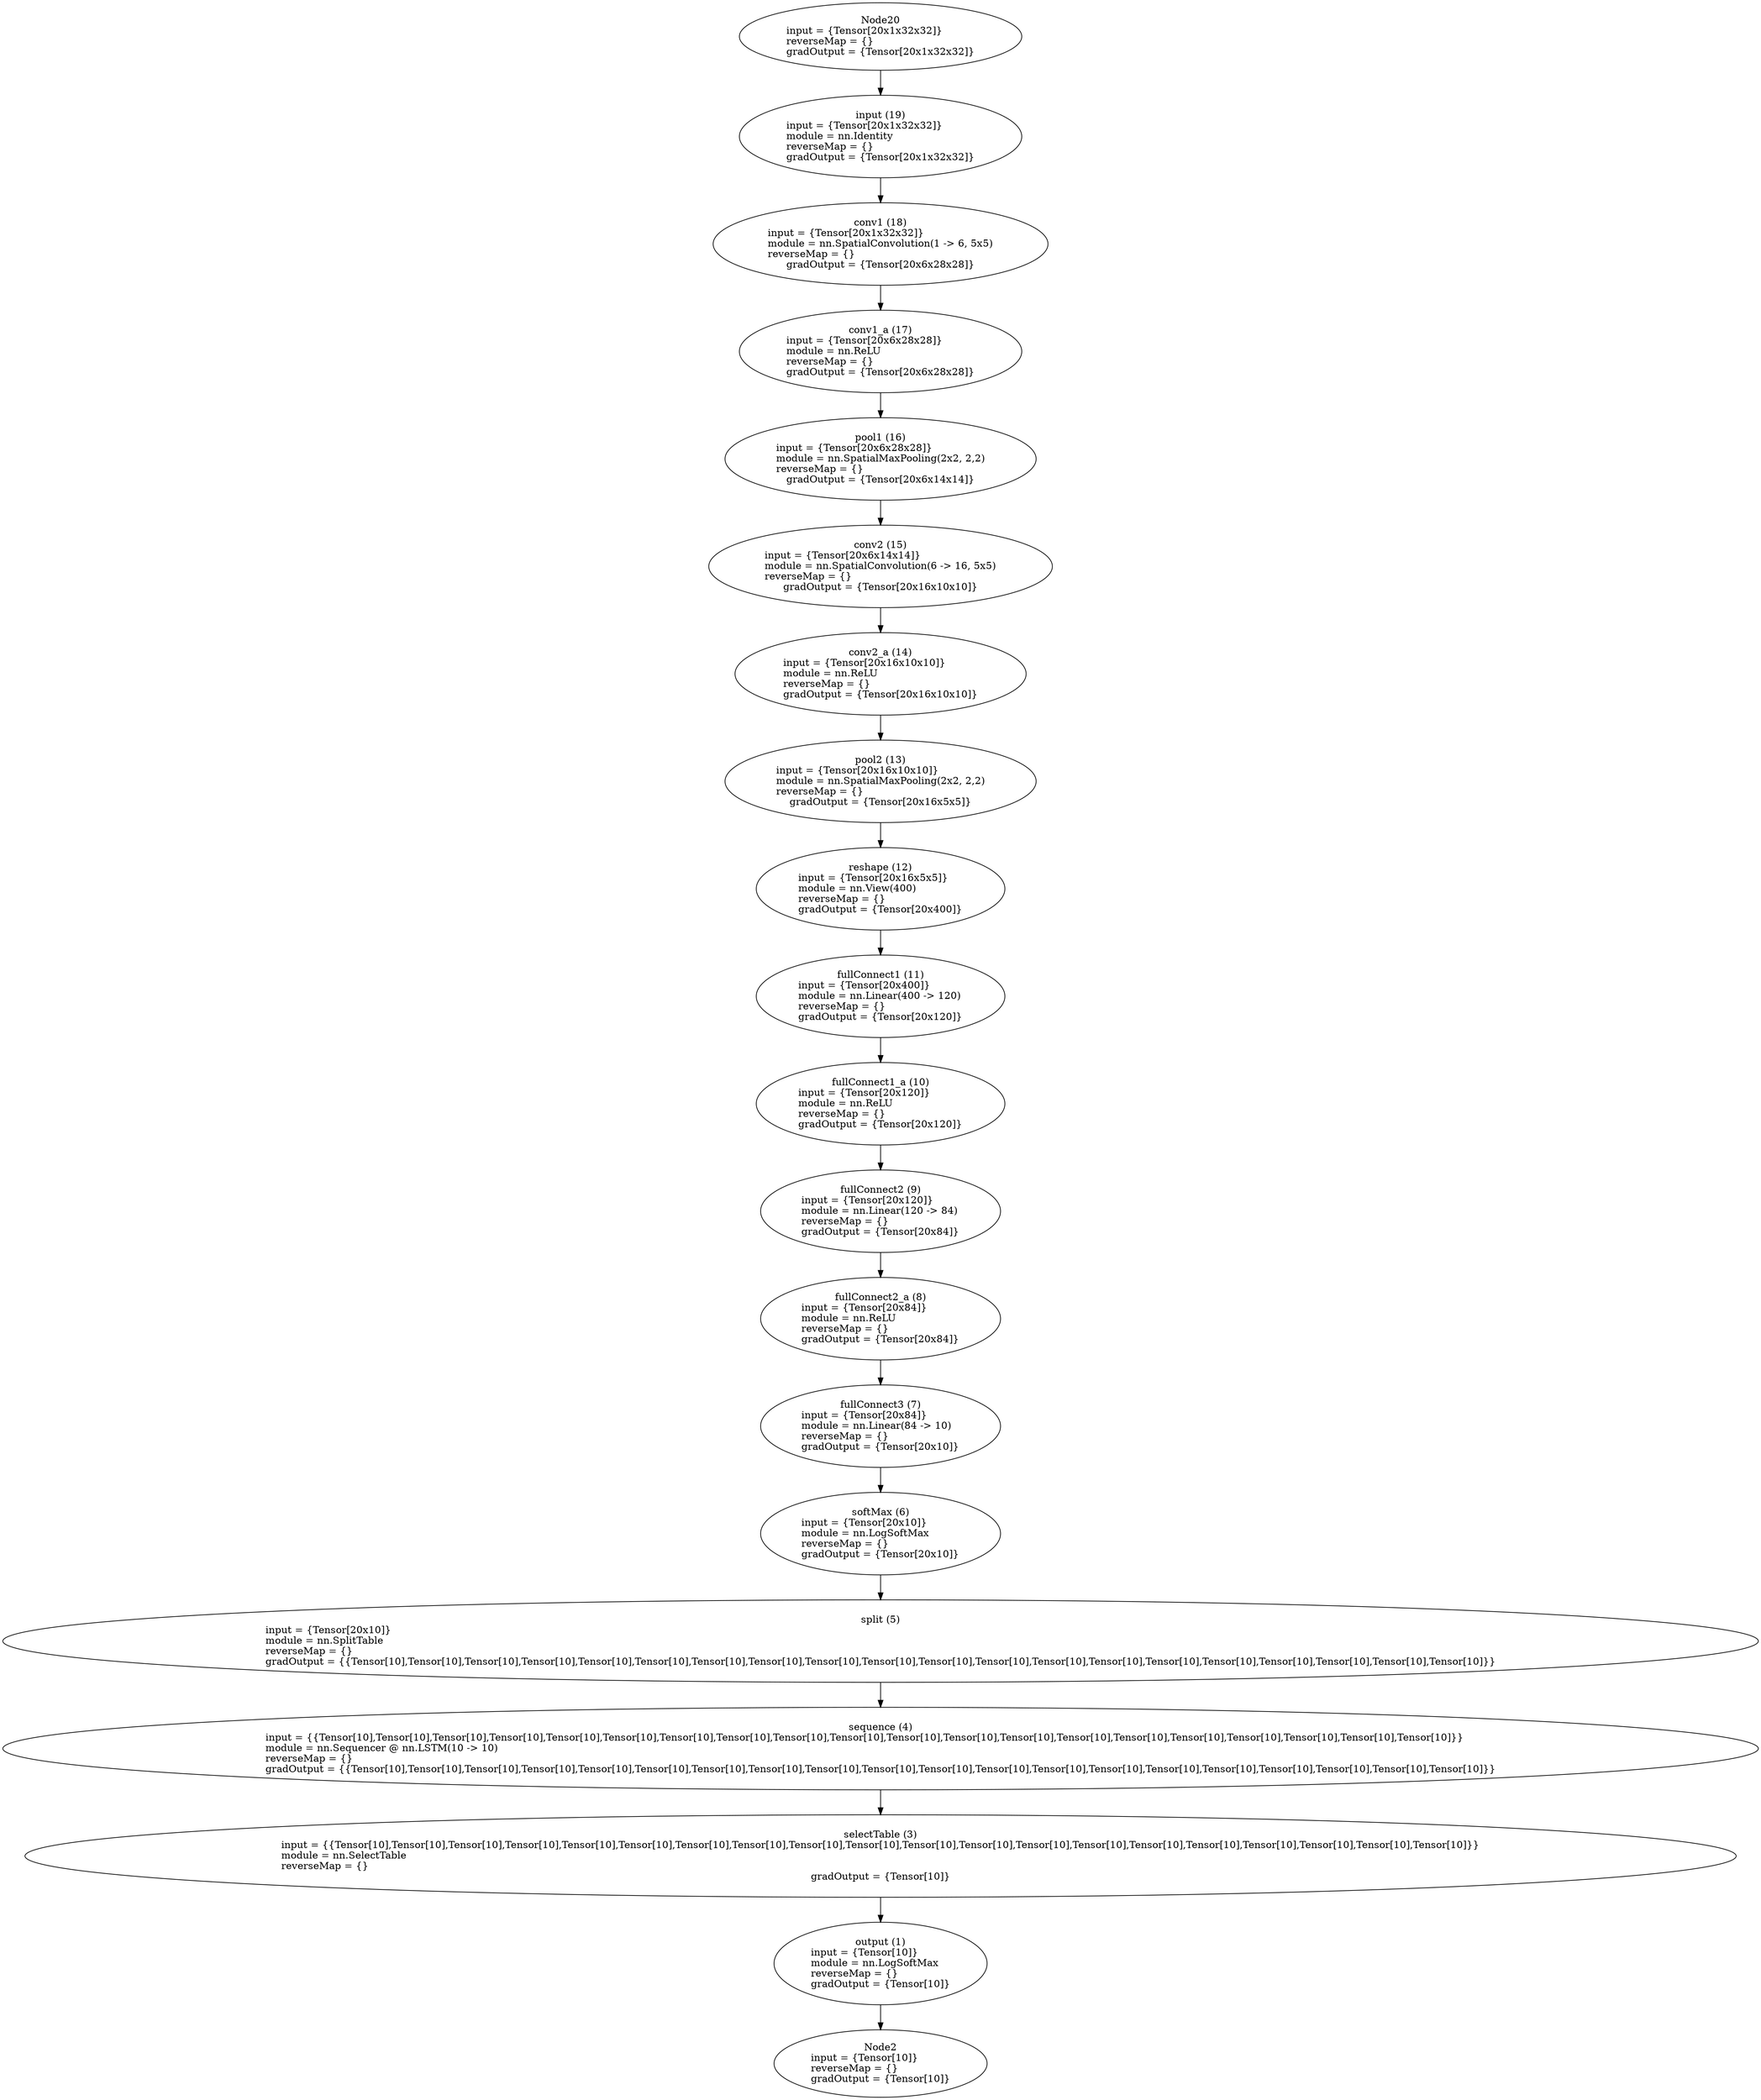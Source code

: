 digraph G {
	graph [bb="0,0,1968,3000"];
	node [label="\N",
		shape=oval
	];
	n1	 [height=1.6303,
		label="output (1)\ninput = {Tensor[10]}\lmodule = nn.LogSoftMax\lreverseMap = {}\lgradOutput = {Tensor[10]}",
		pos="984,191",
		tooltip="[[string \"-- next step would be to concatnate the LeNet...\"]]:34_",
		width=3.279];
	n2	 [height=1.3356,
		label="Node2\ninput = {Tensor[10]}\lreverseMap = {}\lgradOutput = {Tensor[10]}",
		pos="984,48",
		tooltip="[[C]]:-1_",
		width=3.279];
	n1 -> n2	 [pos="e,984,96.121 984,132.24 984,123.7 984,114.9 984,106.36"];
	n3	 [height=1.6303,
		label="selectTable (3)\ninput = {{Tensor[10],Tensor[10],Tensor[10],Tensor[10],Tensor[10],Tensor[10],Tensor[10],Tensor[10],Tensor[10],Tensor[\
10],Tensor[10],Tensor[10],Tensor[10],Tensor[10],Tensor[10],Tensor[10],Tensor[10],Tensor[10],Tensor[10],Tensor[10]}}\lmodule = nn.SelectTable\lreverseMap = {}\lgradOutput = {\
Tensor[10]}",
		pos="984,345",
		tooltip="[[string \"-- next step would be to concatnate the LeNet...\"]]:33_",
		width=26.67];
	n3 -> n1	 [pos="e,984,249.74 984,286.1 984,277.54 984,268.65 984,259.91"];
	n4	 [height=1.6303,
		label="sequence (4)\ninput = {{Tensor[10],Tensor[10],Tensor[10],Tensor[10],Tensor[10],Tensor[10],Tensor[10],Tensor[10],Tensor[10],Tensor[\
10],Tensor[10],Tensor[10],Tensor[10],Tensor[10],Tensor[10],Tensor[10],Tensor[10],Tensor[10],Tensor[10],Tensor[10]}}\lmodule = nn.Sequencer @ \
nn.LSTM(10 -> 10)\lreverseMap = {}\lgradOutput = {{Tensor[10],Tensor[10],Tensor[10],Tensor[10],Tensor[10],Tensor[10],Tensor[10],\
Tensor[10],Tensor[10],Tensor[10],Tensor[10],Tensor[10],Tensor[10],Tensor[10],Tensor[10],Tensor[10],Tensor[10],Tensor[10],Tensor[\
10],Tensor[10]}}",
		pos="984,499",
		tooltip="[[string \"-- next step would be to concatnate the LeNet...\"]]:32_",
		width=27.337];
	n4 -> n3	 [pos="e,984,403.74 984,440.1 984,431.54 984,422.65 984,413.91"];
	n5	 [height=1.6303,
		label="split (5)\ninput = {Tensor[20x10]}\lmodule = nn.SplitTable\lreverseMap = {}\lgradOutput = {{Tensor[10],Tensor[10],Tensor[10],Tensor[\
10],Tensor[10],Tensor[10],Tensor[10],Tensor[10],Tensor[10],Tensor[10],Tensor[10],Tensor[10],Tensor[10],Tensor[10],Tensor[10],Tensor[\
10],Tensor[10],Tensor[10],Tensor[10],Tensor[10]}}",
		pos="984,653",
		tooltip="[[string \"-- next step would be to concatnate the LeNet...\"]]:31_",
		width=27.337];
	n5 -> n4	 [pos="e,984,557.74 984,594.1 984,585.54 984,576.65 984,567.91"];
	n6	 [height=1.6303,
		label="softMax (6)\ninput = {Tensor[20x10]}\lmodule = nn.LogSoftMax\lreverseMap = {}\lgradOutput = {Tensor[20x10]}",
		pos="984,807",
		tooltip="[[string \"-- next step would be to concatnate the LeNet...\"]]:28_",
		width=3.6797];
	n6 -> n5	 [pos="e,984,711.74 984,748.1 984,739.54 984,730.65 984,721.91"];
	n7	 [height=1.6303,
		label="fullConnect3 (7)\ninput = {Tensor[20x84]}\lmodule = nn.Linear(84 -> 10)\lreverseMap = {}\lgradOutput = {Tensor[20x10]}",
		pos="984,961",
		tooltip="[[string \"-- next step would be to concatnate the LeNet...\"]]:27_",
		width=3.6797];
	n7 -> n6	 [pos="e,984,865.74 984,902.1 984,893.54 984,884.65 984,875.91"];
	n8	 [height=1.6303,
		label="fullConnect2_a (8)\ninput = {Tensor[20x84]}\lmodule = nn.ReLU\lreverseMap = {}\lgradOutput = {Tensor[20x84]}",
		pos="984,1115",
		tooltip="[[string \"-- next step would be to concatnate the LeNet...\"]]:25_",
		width=3.6797];
	n8 -> n7	 [pos="e,984,1019.7 984,1056.1 984,1047.5 984,1038.7 984,1029.9"];
	n9	 [height=1.6303,
		label="fullConnect2 (9)\ninput = {Tensor[20x120]}\lmodule = nn.Linear(120 -> 84)\lreverseMap = {}\lgradOutput = {Tensor[20x84]}",
		pos="984,1269",
		tooltip="[[string \"-- next step would be to concatnate the LeNet...\"]]:24_",
		width=3.7034];
	n9 -> n8	 [pos="e,984,1173.7 984,1210.1 984,1201.5 984,1192.7 984,1183.9"];
	n10	 [height=1.6303,
		label="fullConnect1_a (10)\ninput = {Tensor[20x120]}\lmodule = nn.ReLU\lreverseMap = {}\lgradOutput = {Tensor[20x120]}",
		pos="984,1423",
		tooltip="[[string \"-- next step would be to concatnate the LeNet...\"]]:22_",
		width=3.808];
	n10 -> n9	 [pos="e,984,1327.7 984,1364.1 984,1355.5 984,1346.7 984,1337.9"];
	n11	 [height=1.6303,
		label="fullConnect1 (11)\ninput = {Tensor[20x400]}\lmodule = nn.Linear(400 -> 120)\lreverseMap = {}\lgradOutput = {Tensor[20x120]}",
		pos="984,1577",
		tooltip="[[string \"-- next step would be to concatnate the LeNet...\"]]:21_",
		width=3.8416];
	n11 -> n10	 [pos="e,984,1481.7 984,1518.1 984,1509.5 984,1500.7 984,1491.9"];
	n12	 [height=1.6303,
		label="reshape (12)\ninput = {Tensor[20x16x5x5]}\lmodule = nn.View(400)\lreverseMap = {}\lgradOutput = {Tensor[20x400]}",
		pos="984,1731",
		tooltip="[[string \"-- next step would be to concatnate the LeNet...\"]]:19_",
		width=3.808];
	n12 -> n11	 [pos="e,984,1635.7 984,1672.1 984,1663.5 984,1654.7 984,1645.9"];
	n13	 [height=1.6303,
		label="pool2 (13)\ninput = {Tensor[20x16x10x10]}\lmodule = nn.SpatialMaxPooling(2x2, 2,2)\lreverseMap = {}\lgradOutput = {Tensor[20x16x5x5]}",
		pos="984,1885",
		tooltip="[[string \"-- next step would be to concatnate the LeNet...\"]]:17_",
		width=4.8997];
	n13 -> n12	 [pos="e,984,1789.7 984,1826.1 984,1817.5 984,1808.7 984,1799.9"];
	n14	 [height=1.6303,
		label="conv2_a (14)\ninput = {Tensor[20x16x10x10]}\lmodule = nn.ReLU\lreverseMap = {}\lgradOutput = {Tensor[20x16x10x10]}",
		pos="984,2039",
		tooltip="[[string \"-- next step would be to concatnate the LeNet...\"]]:16_",
		width=4.4753];
	n14 -> n13	 [pos="e,984,1943.7 984,1980.1 984,1971.5 984,1962.7 984,1953.9"];
	n15	 [height=1.6303,
		label="conv2 (15)\ninput = {Tensor[20x6x14x14]}\lmodule = nn.SpatialConvolution(6 -> 16, 5x5)\lreverseMap = {}\lgradOutput = {Tensor[20x16x10x10]}",
		pos="984,2193",
		tooltip="[[string \"-- next step would be to concatnate the LeNet...\"]]:15_",
		width=5.3617];
	n15 -> n14	 [pos="e,984,2097.7 984,2134.1 984,2125.5 984,2116.7 984,2107.9"];
	n16	 [height=1.6303,
		label="pool1 (16)\ninput = {Tensor[20x6x28x28]}\lmodule = nn.SpatialMaxPooling(2x2, 2,2)\lreverseMap = {}\lgradOutput = {Tensor[20x6x14x14]}",
		pos="984,2347",
		tooltip="[[string \"-- next step would be to concatnate the LeNet...\"]]:13_",
		width=4.8997];
	n16 -> n15	 [pos="e,984,2251.7 984,2288.1 984,2279.5 984,2270.7 984,2261.9"];
	n17	 [height=1.6303,
		label="conv1_a (17)\ninput = {Tensor[20x6x28x28]}\lmodule = nn.ReLU\lreverseMap = {}\lgradOutput = {Tensor[20x6x28x28]}",
		pos="984,2501",
		tooltip="[[string \"-- next step would be to concatnate the LeNet...\"]]:12_",
		width=4.3371];
	n17 -> n16	 [pos="e,984,2405.7 984,2442.1 984,2433.5 984,2424.7 984,2415.9"];
	n18	 [height=1.6303,
		label="conv1 (18)\ninput = {Tensor[20x1x32x32]}\lmodule = nn.SpatialConvolution(1 -> 6, 5x5)\lreverseMap = {}\lgradOutput = {Tensor[20x6x28x28]}",
		pos="984,2655",
		tooltip="[[string \"-- next step would be to concatnate the LeNet...\"]]:11_",
		width=5.2235];
	n18 -> n17	 [pos="e,984,2559.7 984,2596.1 984,2587.5 984,2578.7 984,2569.9"];
	n19	 [height=1.6303,
		label="input (19)\ninput = {Tensor[20x1x32x32]}\lmodule = nn.Identity\lreverseMap = {}\lgradOutput = {Tensor[20x1x32x32]}",
		pos="984,2809",
		tooltip="[[string \"-- next step would be to concatnate the LeNet...\"]]:7_",
		width=4.3371];
	n19 -> n18	 [pos="e,984,2713.7 984,2750.1 984,2741.5 984,2732.7 984,2723.9"];
	n20	 [height=1.3356,
		label="Node20\ninput = {Tensor[20x1x32x32]}\lreverseMap = {}\lgradOutput = {Tensor[20x1x32x32]}",
		pos="984,2952",
		tooltip="[[C]]:-1_",
		width=4.3371];
	n20 -> n19	 [pos="e,984,2867.7 984,2903.7 984,2895.4 984,2886.6 984,2877.9"];
}
